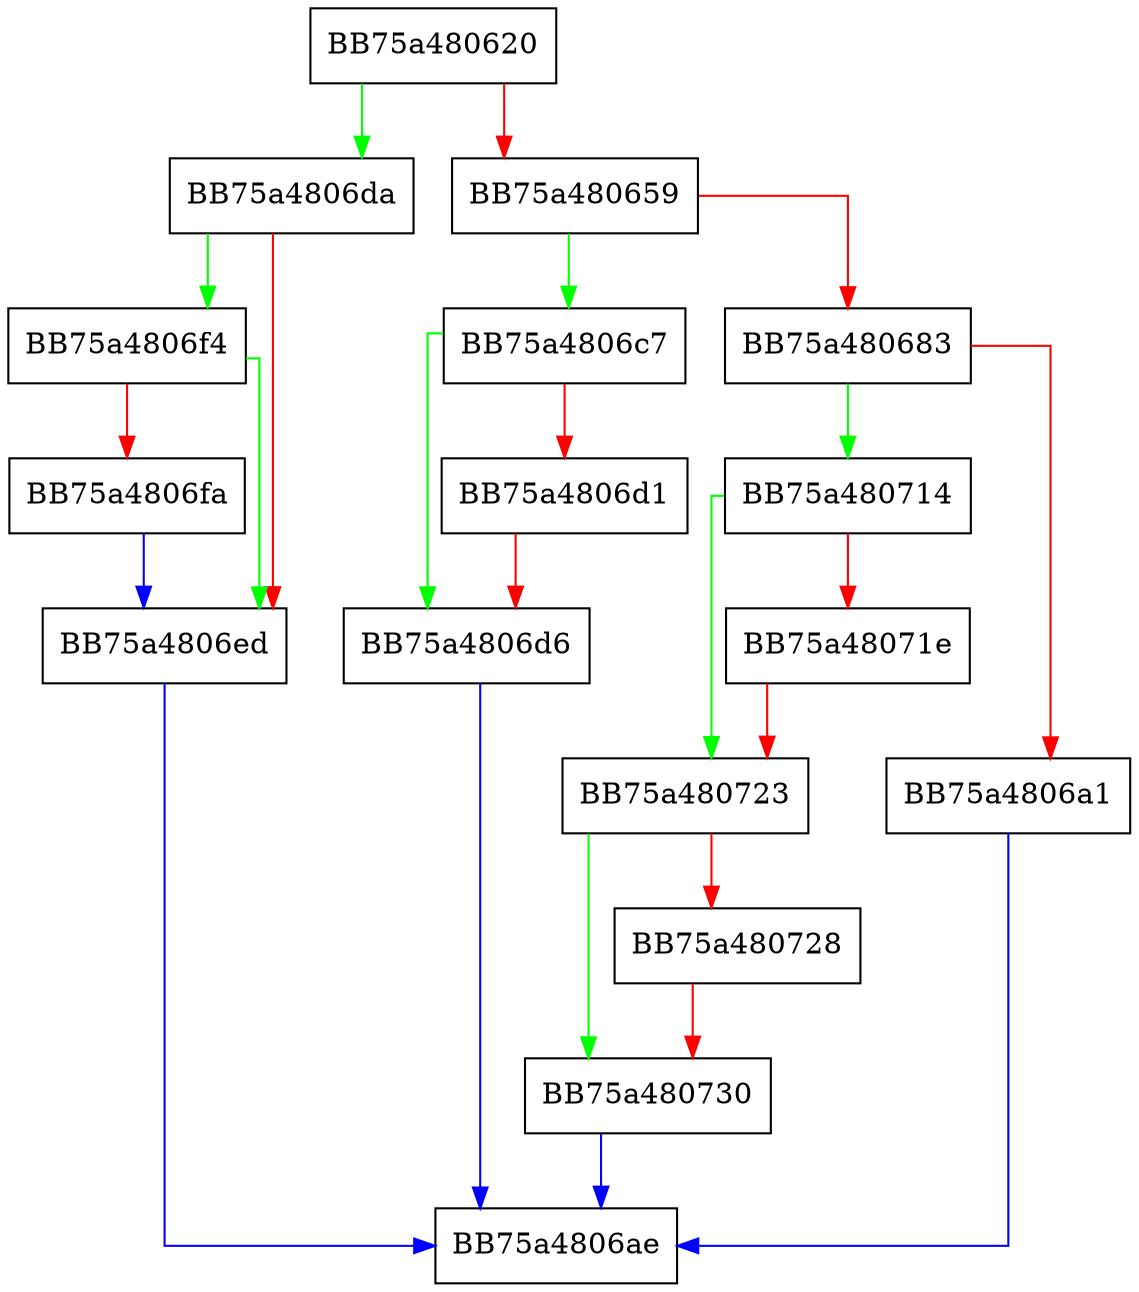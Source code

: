 digraph SplitPathName {
  node [shape="box"];
  graph [splines=ortho];
  BB75a480620 -> BB75a4806da [color="green"];
  BB75a480620 -> BB75a480659 [color="red"];
  BB75a480659 -> BB75a4806c7 [color="green"];
  BB75a480659 -> BB75a480683 [color="red"];
  BB75a480683 -> BB75a480714 [color="green"];
  BB75a480683 -> BB75a4806a1 [color="red"];
  BB75a4806a1 -> BB75a4806ae [color="blue"];
  BB75a4806c7 -> BB75a4806d6 [color="green"];
  BB75a4806c7 -> BB75a4806d1 [color="red"];
  BB75a4806d1 -> BB75a4806d6 [color="red"];
  BB75a4806d6 -> BB75a4806ae [color="blue"];
  BB75a4806da -> BB75a4806f4 [color="green"];
  BB75a4806da -> BB75a4806ed [color="red"];
  BB75a4806ed -> BB75a4806ae [color="blue"];
  BB75a4806f4 -> BB75a4806ed [color="green"];
  BB75a4806f4 -> BB75a4806fa [color="red"];
  BB75a4806fa -> BB75a4806ed [color="blue"];
  BB75a480714 -> BB75a480723 [color="green"];
  BB75a480714 -> BB75a48071e [color="red"];
  BB75a48071e -> BB75a480723 [color="red"];
  BB75a480723 -> BB75a480730 [color="green"];
  BB75a480723 -> BB75a480728 [color="red"];
  BB75a480728 -> BB75a480730 [color="red"];
  BB75a480730 -> BB75a4806ae [color="blue"];
}